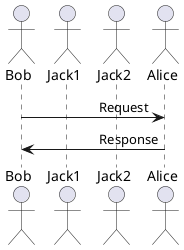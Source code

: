 @startuml

' skinparam sequenceMessageAlignment right
skinparam sequenceMessageAlign right

actor Bob
actor Jack1
actor Jack2
actor Alice

Bob -> Alice: Request
Bob <- Alice: Response

@enduml